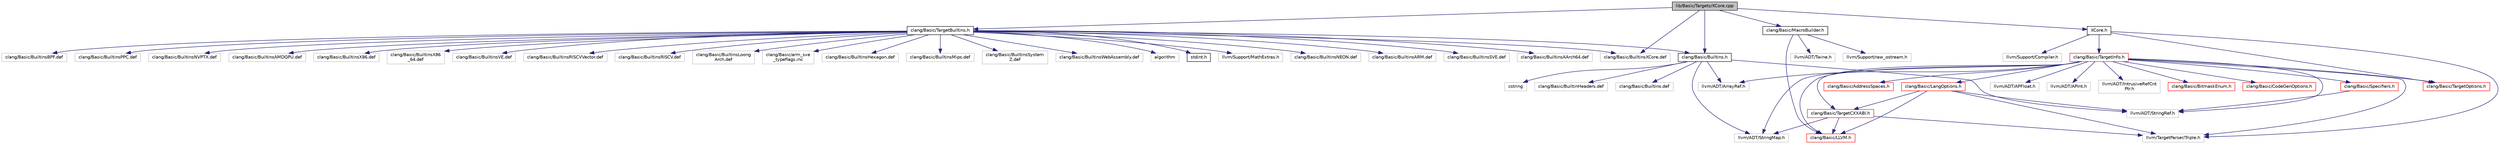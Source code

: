 digraph "lib/Basic/Targets/XCore.cpp"
{
 // LATEX_PDF_SIZE
  bgcolor="transparent";
  edge [fontname="Helvetica",fontsize="10",labelfontname="Helvetica",labelfontsize="10"];
  node [fontname="Helvetica",fontsize="10",shape=record];
  Node1 [label="lib/Basic/Targets/XCore.cpp",height=0.2,width=0.4,color="black", fillcolor="grey75", style="filled", fontcolor="black",tooltip=" "];
  Node1 -> Node2 [color="midnightblue",fontsize="10",style="solid",fontname="Helvetica"];
  Node2 [label="XCore.h",height=0.2,width=0.4,color="black",URL="$Basic_2Targets_2XCore_8h.html",tooltip=" "];
  Node2 -> Node3 [color="midnightblue",fontsize="10",style="solid",fontname="Helvetica"];
  Node3 [label="clang/Basic/TargetInfo.h",height=0.2,width=0.4,color="red",URL="$include_2clang_2Basic_2TargetInfo_8h.html",tooltip=" "];
  Node3 -> Node4 [color="midnightblue",fontsize="10",style="solid",fontname="Helvetica"];
  Node4 [label="clang/Basic/AddressSpaces.h",height=0.2,width=0.4,color="red",URL="$AddressSpaces_8h.html",tooltip=" "];
  Node3 -> Node6 [color="midnightblue",fontsize="10",style="solid",fontname="Helvetica"];
  Node6 [label="clang/Basic/BitmaskEnum.h",height=0.2,width=0.4,color="red",URL="$BitmaskEnum_8h.html",tooltip=" "];
  Node3 -> Node8 [color="midnightblue",fontsize="10",style="solid",fontname="Helvetica"];
  Node8 [label="clang/Basic/CodeGenOptions.h",height=0.2,width=0.4,color="red",URL="$CodeGenOptions_8h.html",tooltip=" "];
  Node3 -> Node11 [color="midnightblue",fontsize="10",style="solid",fontname="Helvetica"];
  Node11 [label="clang/Basic/LLVM.h",height=0.2,width=0.4,color="red",URL="$LLVM_8h.html",tooltip=" "];
  Node3 -> Node30 [color="midnightblue",fontsize="10",style="solid",fontname="Helvetica"];
  Node30 [label="clang/Basic/LangOptions.h",height=0.2,width=0.4,color="red",URL="$LangOptions_8h.html",tooltip=" "];
  Node30 -> Node11 [color="midnightblue",fontsize="10",style="solid",fontname="Helvetica"];
  Node30 -> Node38 [color="midnightblue",fontsize="10",style="solid",fontname="Helvetica"];
  Node38 [label="clang/Basic/TargetCXXABI.h",height=0.2,width=0.4,color="red",URL="$TargetCXXABI_8h.html",tooltip=" "];
  Node38 -> Node11 [color="midnightblue",fontsize="10",style="solid",fontname="Helvetica"];
  Node38 -> Node39 [color="midnightblue",fontsize="10",style="solid",fontname="Helvetica"];
  Node39 [label="llvm/ADT/StringMap.h",height=0.2,width=0.4,color="grey75",tooltip=" "];
  Node38 -> Node37 [color="midnightblue",fontsize="10",style="solid",fontname="Helvetica"];
  Node37 [label="llvm/TargetParser/Triple.h",height=0.2,width=0.4,color="grey75",tooltip=" "];
  Node30 -> Node14 [color="midnightblue",fontsize="10",style="solid",fontname="Helvetica"];
  Node14 [label="llvm/ADT/StringRef.h",height=0.2,width=0.4,color="grey75",tooltip=" "];
  Node30 -> Node37 [color="midnightblue",fontsize="10",style="solid",fontname="Helvetica"];
  Node3 -> Node47 [color="midnightblue",fontsize="10",style="solid",fontname="Helvetica"];
  Node47 [label="clang/Basic/Specifiers.h",height=0.2,width=0.4,color="red",URL="$Specifiers_8h.html",tooltip=" "];
  Node47 -> Node14 [color="midnightblue",fontsize="10",style="solid",fontname="Helvetica"];
  Node3 -> Node38 [color="midnightblue",fontsize="10",style="solid",fontname="Helvetica"];
  Node3 -> Node51 [color="midnightblue",fontsize="10",style="solid",fontname="Helvetica"];
  Node51 [label="clang/Basic/TargetOptions.h",height=0.2,width=0.4,color="red",URL="$TargetOptions_8h.html",tooltip=" "];
  Node3 -> Node53 [color="midnightblue",fontsize="10",style="solid",fontname="Helvetica"];
  Node53 [label="llvm/ADT/APFloat.h",height=0.2,width=0.4,color="grey75",tooltip=" "];
  Node3 -> Node54 [color="midnightblue",fontsize="10",style="solid",fontname="Helvetica"];
  Node54 [label="llvm/ADT/APInt.h",height=0.2,width=0.4,color="grey75",tooltip=" "];
  Node3 -> Node55 [color="midnightblue",fontsize="10",style="solid",fontname="Helvetica"];
  Node55 [label="llvm/ADT/ArrayRef.h",height=0.2,width=0.4,color="grey75",tooltip=" "];
  Node3 -> Node56 [color="midnightblue",fontsize="10",style="solid",fontname="Helvetica"];
  Node56 [label="llvm/ADT/IntrusiveRefCnt\lPtr.h",height=0.2,width=0.4,color="grey75",tooltip=" "];
  Node3 -> Node39 [color="midnightblue",fontsize="10",style="solid",fontname="Helvetica"];
  Node3 -> Node14 [color="midnightblue",fontsize="10",style="solid",fontname="Helvetica"];
  Node3 -> Node37 [color="midnightblue",fontsize="10",style="solid",fontname="Helvetica"];
  Node2 -> Node51 [color="midnightblue",fontsize="10",style="solid",fontname="Helvetica"];
  Node2 -> Node62 [color="midnightblue",fontsize="10",style="solid",fontname="Helvetica"];
  Node62 [label="llvm/Support/Compiler.h",height=0.2,width=0.4,color="grey75",tooltip=" "];
  Node2 -> Node37 [color="midnightblue",fontsize="10",style="solid",fontname="Helvetica"];
  Node1 -> Node63 [color="midnightblue",fontsize="10",style="solid",fontname="Helvetica"];
  Node63 [label="clang/Basic/Builtins.h",height=0.2,width=0.4,color="black",URL="$Builtins_8h.html",tooltip=" "];
  Node63 -> Node55 [color="midnightblue",fontsize="10",style="solid",fontname="Helvetica"];
  Node63 -> Node39 [color="midnightblue",fontsize="10",style="solid",fontname="Helvetica"];
  Node63 -> Node14 [color="midnightblue",fontsize="10",style="solid",fontname="Helvetica"];
  Node63 -> Node64 [color="midnightblue",fontsize="10",style="solid",fontname="Helvetica"];
  Node64 [label="cstring",height=0.2,width=0.4,color="grey75",tooltip=" "];
  Node63 -> Node65 [color="midnightblue",fontsize="10",style="solid",fontname="Helvetica"];
  Node65 [label="clang/Basic/BuiltinHeaders.def",height=0.2,width=0.4,color="grey75",tooltip=" "];
  Node63 -> Node66 [color="midnightblue",fontsize="10",style="solid",fontname="Helvetica"];
  Node66 [label="clang/Basic/Builtins.def",height=0.2,width=0.4,color="grey75",tooltip=" "];
  Node1 -> Node67 [color="midnightblue",fontsize="10",style="solid",fontname="Helvetica"];
  Node67 [label="clang/Basic/MacroBuilder.h",height=0.2,width=0.4,color="black",URL="$MacroBuilder_8h.html",tooltip=" "];
  Node67 -> Node11 [color="midnightblue",fontsize="10",style="solid",fontname="Helvetica"];
  Node67 -> Node68 [color="midnightblue",fontsize="10",style="solid",fontname="Helvetica"];
  Node68 [label="llvm/ADT/Twine.h",height=0.2,width=0.4,color="grey75",tooltip=" "];
  Node67 -> Node69 [color="midnightblue",fontsize="10",style="solid",fontname="Helvetica"];
  Node69 [label="llvm/Support/raw_ostream.h",height=0.2,width=0.4,color="grey75",tooltip=" "];
  Node1 -> Node70 [color="midnightblue",fontsize="10",style="solid",fontname="Helvetica"];
  Node70 [label="clang/Basic/TargetBuiltins.h",height=0.2,width=0.4,color="black",URL="$TargetBuiltins_8h.html",tooltip=" "];
  Node70 -> Node71 [color="midnightblue",fontsize="10",style="solid",fontname="Helvetica"];
  Node71 [label="algorithm",height=0.2,width=0.4,color="grey75",tooltip=" "];
  Node70 -> Node72 [color="midnightblue",fontsize="10",style="solid",fontname="Helvetica"];
  Node72 [label="stdint.h",height=0.2,width=0.4,color="black",URL="$stdint_8h.html",tooltip=" "];
  Node70 -> Node63 [color="midnightblue",fontsize="10",style="solid",fontname="Helvetica"];
  Node70 -> Node20 [color="midnightblue",fontsize="10",style="solid",fontname="Helvetica"];
  Node20 [label="llvm/Support/MathExtras.h",height=0.2,width=0.4,color="grey75",tooltip=" "];
  Node70 -> Node73 [color="midnightblue",fontsize="10",style="solid",fontname="Helvetica"];
  Node73 [label="clang/Basic/BuiltinsNEON.def",height=0.2,width=0.4,color="grey75",tooltip=" "];
  Node70 -> Node74 [color="midnightblue",fontsize="10",style="solid",fontname="Helvetica"];
  Node74 [label="clang/Basic/BuiltinsARM.def",height=0.2,width=0.4,color="grey75",tooltip=" "];
  Node70 -> Node75 [color="midnightblue",fontsize="10",style="solid",fontname="Helvetica"];
  Node75 [label="clang/Basic/BuiltinsSVE.def",height=0.2,width=0.4,color="grey75",tooltip=" "];
  Node70 -> Node76 [color="midnightblue",fontsize="10",style="solid",fontname="Helvetica"];
  Node76 [label="clang/Basic/BuiltinsAArch64.def",height=0.2,width=0.4,color="grey75",tooltip=" "];
  Node70 -> Node77 [color="midnightblue",fontsize="10",style="solid",fontname="Helvetica"];
  Node77 [label="clang/Basic/BuiltinsBPF.def",height=0.2,width=0.4,color="grey75",tooltip=" "];
  Node70 -> Node78 [color="midnightblue",fontsize="10",style="solid",fontname="Helvetica"];
  Node78 [label="clang/Basic/BuiltinsPPC.def",height=0.2,width=0.4,color="grey75",tooltip=" "];
  Node70 -> Node79 [color="midnightblue",fontsize="10",style="solid",fontname="Helvetica"];
  Node79 [label="clang/Basic/BuiltinsNVPTX.def",height=0.2,width=0.4,color="grey75",tooltip=" "];
  Node70 -> Node80 [color="midnightblue",fontsize="10",style="solid",fontname="Helvetica"];
  Node80 [label="clang/Basic/BuiltinsAMDGPU.def",height=0.2,width=0.4,color="grey75",tooltip=" "];
  Node70 -> Node81 [color="midnightblue",fontsize="10",style="solid",fontname="Helvetica"];
  Node81 [label="clang/Basic/BuiltinsX86.def",height=0.2,width=0.4,color="grey75",tooltip=" "];
  Node70 -> Node82 [color="midnightblue",fontsize="10",style="solid",fontname="Helvetica"];
  Node82 [label="clang/Basic/BuiltinsX86\l_64.def",height=0.2,width=0.4,color="grey75",tooltip=" "];
  Node70 -> Node83 [color="midnightblue",fontsize="10",style="solid",fontname="Helvetica"];
  Node83 [label="clang/Basic/BuiltinsVE.def",height=0.2,width=0.4,color="grey75",tooltip=" "];
  Node70 -> Node84 [color="midnightblue",fontsize="10",style="solid",fontname="Helvetica"];
  Node84 [label="clang/Basic/BuiltinsRISCVVector.def",height=0.2,width=0.4,color="grey75",tooltip=" "];
  Node70 -> Node85 [color="midnightblue",fontsize="10",style="solid",fontname="Helvetica"];
  Node85 [label="clang/Basic/BuiltinsRISCV.def",height=0.2,width=0.4,color="grey75",tooltip=" "];
  Node70 -> Node86 [color="midnightblue",fontsize="10",style="solid",fontname="Helvetica"];
  Node86 [label="clang/Basic/BuiltinsLoong\lArch.def",height=0.2,width=0.4,color="grey75",tooltip=" "];
  Node70 -> Node87 [color="midnightblue",fontsize="10",style="solid",fontname="Helvetica"];
  Node87 [label="clang/Basic/arm_sve\l_typeflags.inc",height=0.2,width=0.4,color="grey75",tooltip=" "];
  Node70 -> Node88 [color="midnightblue",fontsize="10",style="solid",fontname="Helvetica"];
  Node88 [label="clang/Basic/BuiltinsHexagon.def",height=0.2,width=0.4,color="grey75",tooltip=" "];
  Node70 -> Node89 [color="midnightblue",fontsize="10",style="solid",fontname="Helvetica"];
  Node89 [label="clang/Basic/BuiltinsMips.def",height=0.2,width=0.4,color="grey75",tooltip=" "];
  Node70 -> Node90 [color="midnightblue",fontsize="10",style="solid",fontname="Helvetica"];
  Node90 [label="clang/Basic/BuiltinsXCore.def",height=0.2,width=0.4,color="grey75",tooltip=" "];
  Node70 -> Node91 [color="midnightblue",fontsize="10",style="solid",fontname="Helvetica"];
  Node91 [label="clang/Basic/BuiltinsSystem\lZ.def",height=0.2,width=0.4,color="grey75",tooltip=" "];
  Node70 -> Node92 [color="midnightblue",fontsize="10",style="solid",fontname="Helvetica"];
  Node92 [label="clang/Basic/BuiltinsWebAssembly.def",height=0.2,width=0.4,color="grey75",tooltip=" "];
  Node1 -> Node90 [color="midnightblue",fontsize="10",style="solid",fontname="Helvetica"];
}
